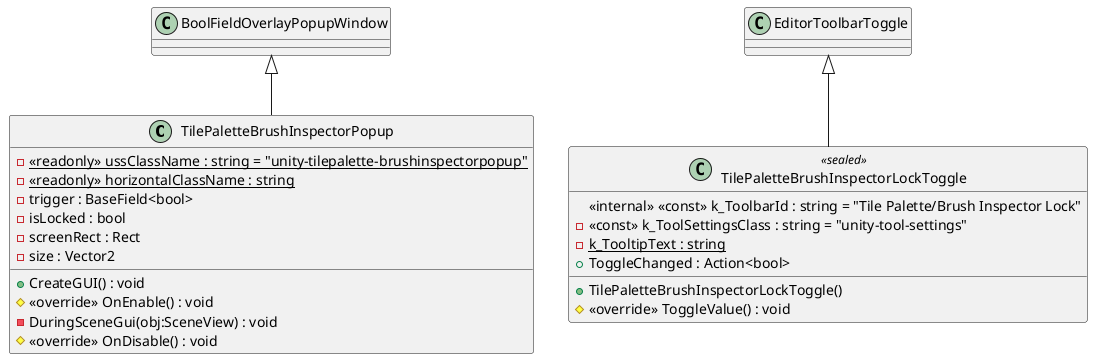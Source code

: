@startuml
class TilePaletteBrushInspectorPopup {
    - {static} <<readonly>> ussClassName : string = "unity-tilepalette-brushinspectorpopup"
    - {static} <<readonly>> horizontalClassName : string
    - trigger : BaseField<bool>
    - isLocked : bool
    - screenRect : Rect
    - size : Vector2
    + CreateGUI() : void
    # <<override>> OnEnable() : void
    - DuringSceneGui(obj:SceneView) : void
    # <<override>> OnDisable() : void
}
class TilePaletteBrushInspectorLockToggle <<sealed>> {
    <<internal>> <<const>> k_ToolbarId : string = "Tile Palette/Brush Inspector Lock"
    - <<const>> k_ToolSettingsClass : string = "unity-tool-settings"
    - {static} k_TooltipText : string
    + ToggleChanged : Action<bool>
    + TilePaletteBrushInspectorLockToggle()
    # <<override>> ToggleValue() : void
}
BoolFieldOverlayPopupWindow <|-- TilePaletteBrushInspectorPopup
EditorToolbarToggle <|-- TilePaletteBrushInspectorLockToggle
@enduml
